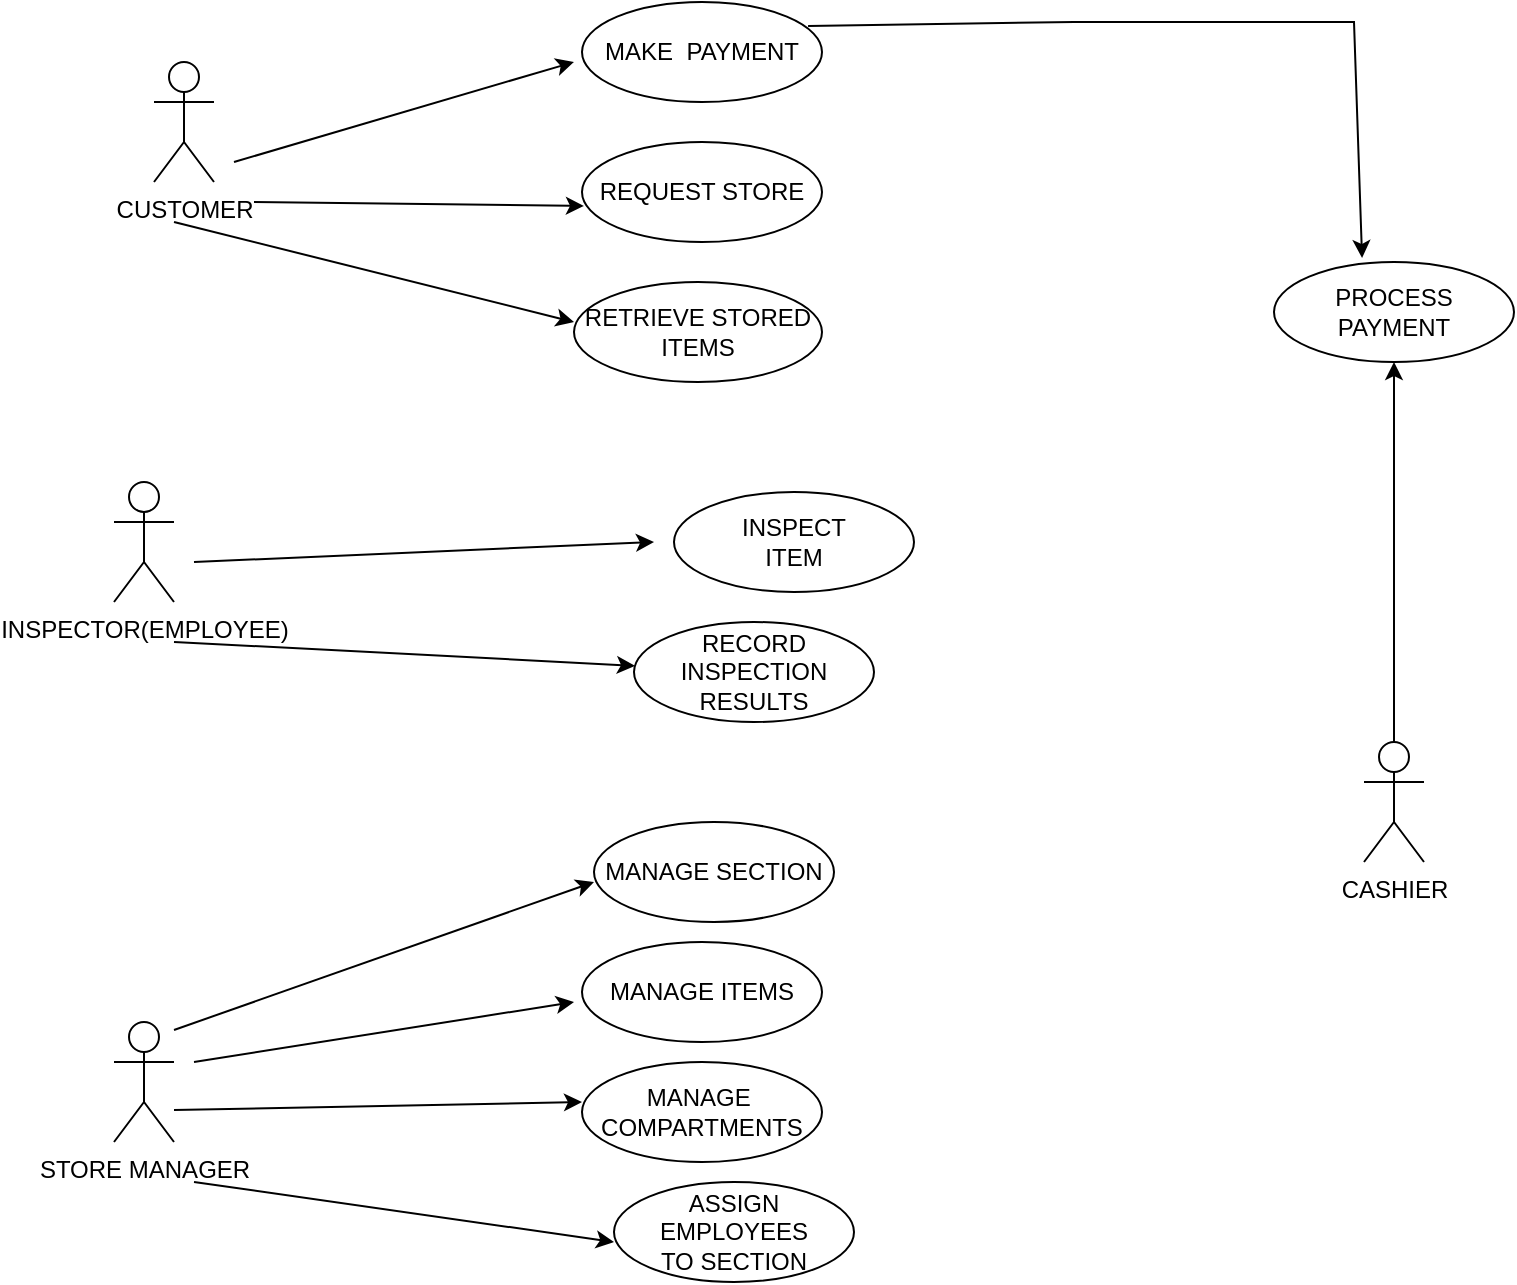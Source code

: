 <mxfile version="24.7.8" pages="3">
  <diagram id="Wm6d-QqecpQShbo6UVDQ" name="case diagram">
    <mxGraphModel dx="1114" dy="656" grid="1" gridSize="10" guides="1" tooltips="1" connect="1" arrows="1" fold="1" page="1" pageScale="1" pageWidth="827" pageHeight="1169" math="0" shadow="0">
      <root>
        <mxCell id="0" />
        <mxCell id="1" parent="0" />
        <mxCell id="Zu9ksycjhJHgyV4RBeJz-1" value="CUSTOMER&lt;div&gt;&lt;br&gt;&lt;/div&gt;" style="shape=umlActor;verticalLabelPosition=bottom;verticalAlign=top;html=1;outlineConnect=0;" parent="1" vertex="1">
          <mxGeometry x="80" y="70" width="30" height="60" as="geometry" />
        </mxCell>
        <mxCell id="Zu9ksycjhJHgyV4RBeJz-2" value="INSPECTOR(EMPLOYEE)" style="shape=umlActor;verticalLabelPosition=bottom;verticalAlign=top;html=1;outlineConnect=0;" parent="1" vertex="1">
          <mxGeometry x="60" y="280" width="30" height="60" as="geometry" />
        </mxCell>
        <mxCell id="qfDo1lDEghcRB9yXhBj3-1" value="" style="endArrow=classic;html=1;rounded=0;" parent="1" edge="1">
          <mxGeometry width="50" height="50" relative="1" as="geometry">
            <mxPoint x="90" y="150" as="sourcePoint" />
            <mxPoint x="290" y="200" as="targetPoint" />
            <Array as="points" />
          </mxGeometry>
        </mxCell>
        <mxCell id="qfDo1lDEghcRB9yXhBj3-2" value="" style="endArrow=classic;html=1;rounded=0;entryX=0.008;entryY=0.64;entryDx=0;entryDy=0;entryPerimeter=0;" parent="1" target="KTlxql1C2OEpZ5I_Aju2-2" edge="1">
          <mxGeometry width="50" height="50" relative="1" as="geometry">
            <mxPoint x="130" y="140" as="sourcePoint" />
            <mxPoint x="310" y="150" as="targetPoint" />
            <Array as="points" />
          </mxGeometry>
        </mxCell>
        <mxCell id="qfDo1lDEghcRB9yXhBj3-3" value="" style="endArrow=classic;html=1;rounded=0;" parent="1" edge="1">
          <mxGeometry width="50" height="50" relative="1" as="geometry">
            <mxPoint x="120" y="120" as="sourcePoint" />
            <mxPoint x="290" y="70" as="targetPoint" />
            <Array as="points" />
          </mxGeometry>
        </mxCell>
        <mxCell id="KTlxql1C2OEpZ5I_Aju2-1" value="RETRIEVE STORED&lt;div&gt;ITEMS&lt;/div&gt;" style="shape=ellipse;html=1;dashed=0;whiteSpace=wrap;perimeter=ellipsePerimeter;" parent="1" vertex="1">
          <mxGeometry x="290" y="180" width="124" height="50" as="geometry" />
        </mxCell>
        <mxCell id="KTlxql1C2OEpZ5I_Aju2-2" value="REQUEST STORE" style="shape=ellipse;html=1;dashed=0;whiteSpace=wrap;perimeter=ellipsePerimeter;" parent="1" vertex="1">
          <mxGeometry x="294" y="110" width="120" height="50" as="geometry" />
        </mxCell>
        <mxCell id="KTlxql1C2OEpZ5I_Aju2-3" value="MAKE&amp;nbsp; PAYMENT" style="shape=ellipse;html=1;dashed=0;whiteSpace=wrap;perimeter=ellipsePerimeter;" parent="1" vertex="1">
          <mxGeometry x="294" y="40" width="120" height="50" as="geometry" />
        </mxCell>
        <mxCell id="MQ_9XI9LnfZt5A1Uwhlq-1" value="" style="endArrow=classic;html=1;rounded=0;exitX=1;exitY=1.333;exitDx=0;exitDy=0;exitPerimeter=0;" parent="1" source="Zu9ksycjhJHgyV4RBeJz-2" target="MQ_9XI9LnfZt5A1Uwhlq-6" edge="1">
          <mxGeometry width="50" height="50" relative="1" as="geometry">
            <mxPoint x="150" y="410" as="sourcePoint" />
            <mxPoint x="340" y="470" as="targetPoint" />
            <Array as="points" />
          </mxGeometry>
        </mxCell>
        <mxCell id="MQ_9XI9LnfZt5A1Uwhlq-3" value="" style="endArrow=classic;html=1;rounded=0;" parent="1" edge="1">
          <mxGeometry width="50" height="50" relative="1" as="geometry">
            <mxPoint x="100" y="320" as="sourcePoint" />
            <mxPoint x="330" y="310" as="targetPoint" />
            <Array as="points" />
          </mxGeometry>
        </mxCell>
        <mxCell id="MQ_9XI9LnfZt5A1Uwhlq-4" value="INSPECT&lt;div&gt;ITEM&lt;/div&gt;" style="shape=ellipse;html=1;dashed=0;whiteSpace=wrap;perimeter=ellipsePerimeter;" parent="1" vertex="1">
          <mxGeometry x="340" y="285" width="120" height="50" as="geometry" />
        </mxCell>
        <mxCell id="MQ_9XI9LnfZt5A1Uwhlq-6" value="RECORD INSPECTION RESULTS" style="shape=ellipse;html=1;dashed=0;whiteSpace=wrap;perimeter=ellipsePerimeter;" parent="1" vertex="1">
          <mxGeometry x="320" y="350" width="120" height="50" as="geometry" />
        </mxCell>
        <mxCell id="OsdXpdcDx-zBKPIdB7GK-1" value="STORE MANAGER" style="shape=umlActor;verticalLabelPosition=bottom;verticalAlign=top;html=1;outlineConnect=0;" parent="1" vertex="1">
          <mxGeometry x="60" y="550" width="30" height="60" as="geometry" />
        </mxCell>
        <mxCell id="qkoI-hzpnSbX_jnpn5SF-1" value="" style="endArrow=classic;html=1;rounded=0;" parent="1" edge="1">
          <mxGeometry width="50" height="50" relative="1" as="geometry">
            <mxPoint x="90" y="554" as="sourcePoint" />
            <mxPoint x="300" y="480" as="targetPoint" />
            <Array as="points" />
          </mxGeometry>
        </mxCell>
        <mxCell id="qkoI-hzpnSbX_jnpn5SF-2" value="" style="endArrow=classic;html=1;rounded=0;" parent="1" edge="1">
          <mxGeometry width="50" height="50" relative="1" as="geometry">
            <mxPoint x="100" y="570" as="sourcePoint" />
            <mxPoint x="290" y="540" as="targetPoint" />
            <Array as="points" />
          </mxGeometry>
        </mxCell>
        <mxCell id="qkoI-hzpnSbX_jnpn5SF-3" value="" style="endArrow=classic;html=1;rounded=0;" parent="1" edge="1">
          <mxGeometry width="50" height="50" relative="1" as="geometry">
            <mxPoint x="90" y="594" as="sourcePoint" />
            <mxPoint x="294" y="590" as="targetPoint" />
            <Array as="points" />
          </mxGeometry>
        </mxCell>
        <mxCell id="qkoI-hzpnSbX_jnpn5SF-4" value="" style="endArrow=classic;html=1;rounded=0;" parent="1" edge="1">
          <mxGeometry width="50" height="50" relative="1" as="geometry">
            <mxPoint x="100" y="630" as="sourcePoint" />
            <mxPoint x="310" y="660" as="targetPoint" />
            <Array as="points" />
          </mxGeometry>
        </mxCell>
        <mxCell id="qkoI-hzpnSbX_jnpn5SF-5" value="MANAGE SECTION" style="shape=ellipse;html=1;dashed=0;whiteSpace=wrap;perimeter=ellipsePerimeter;" parent="1" vertex="1">
          <mxGeometry x="300" y="450" width="120" height="50" as="geometry" />
        </mxCell>
        <mxCell id="qkoI-hzpnSbX_jnpn5SF-6" value="MANAGE ITEMS" style="shape=ellipse;html=1;dashed=0;whiteSpace=wrap;perimeter=ellipsePerimeter;" parent="1" vertex="1">
          <mxGeometry x="294" y="510" width="120" height="50" as="geometry" />
        </mxCell>
        <mxCell id="qkoI-hzpnSbX_jnpn5SF-7" value="MANAGE&amp;nbsp;&lt;div&gt;COMPARTMENTS&lt;/div&gt;" style="shape=ellipse;html=1;dashed=0;whiteSpace=wrap;perimeter=ellipsePerimeter;" parent="1" vertex="1">
          <mxGeometry x="294" y="570" width="120" height="50" as="geometry" />
        </mxCell>
        <mxCell id="qkoI-hzpnSbX_jnpn5SF-8" value="ASSIGN EMPLOYEES&lt;div&gt;TO SECTION&lt;/div&gt;" style="shape=ellipse;html=1;dashed=0;whiteSpace=wrap;perimeter=ellipsePerimeter;" parent="1" vertex="1">
          <mxGeometry x="310" y="630" width="120" height="50" as="geometry" />
        </mxCell>
        <mxCell id="_NF3fIG7gKdU745O4orO-1" value="CASHIER" style="shape=umlActor;verticalLabelPosition=bottom;verticalAlign=top;html=1;outlineConnect=0;" parent="1" vertex="1">
          <mxGeometry x="685" y="410" width="30" height="60" as="geometry" />
        </mxCell>
        <mxCell id="m84Nhd8vpNoI6eAaijyp-1" value="PROCESS&lt;div&gt;PAYMENT&lt;/div&gt;" style="shape=ellipse;html=1;dashed=0;whiteSpace=wrap;perimeter=ellipsePerimeter;" parent="1" vertex="1">
          <mxGeometry x="640" y="170" width="120" height="50" as="geometry" />
        </mxCell>
        <mxCell id="m84Nhd8vpNoI6eAaijyp-2" value="" style="endArrow=classic;html=1;rounded=0;entryX=0.367;entryY=-0.04;entryDx=0;entryDy=0;entryPerimeter=0;exitX=0.942;exitY=0.24;exitDx=0;exitDy=0;exitPerimeter=0;" parent="1" source="KTlxql1C2OEpZ5I_Aju2-3" target="m84Nhd8vpNoI6eAaijyp-1" edge="1">
          <mxGeometry width="50" height="50" relative="1" as="geometry">
            <mxPoint x="414" y="60" as="sourcePoint" />
            <mxPoint x="670" y="160" as="targetPoint" />
            <Array as="points">
              <mxPoint x="540" y="50" />
              <mxPoint x="680" y="50" />
            </Array>
          </mxGeometry>
        </mxCell>
        <mxCell id="m84Nhd8vpNoI6eAaijyp-4" value="" style="endArrow=classic;html=1;rounded=0;entryX=0.5;entryY=1;entryDx=0;entryDy=0;" parent="1" source="_NF3fIG7gKdU745O4orO-1" target="m84Nhd8vpNoI6eAaijyp-1" edge="1">
          <mxGeometry width="50" height="50" relative="1" as="geometry">
            <mxPoint x="570" y="290" as="sourcePoint" />
            <mxPoint x="710" y="230" as="targetPoint" />
            <Array as="points" />
          </mxGeometry>
        </mxCell>
      </root>
    </mxGraphModel>
  </diagram>
  <diagram id="0puwLUdRiRTiXRyJYKNY" name="SEQUENCE DIAGRAM">
    <mxGraphModel dx="1114" dy="656" grid="1" gridSize="10" guides="1" tooltips="1" connect="1" arrows="1" fold="1" page="1" pageScale="1" pageWidth="827" pageHeight="1169" math="0" shadow="0">
      <root>
        <mxCell id="0" />
        <mxCell id="1" parent="0" />
        <mxCell id="RDrEmwnQEciRfHF7LaXI-1" value="CUSTOMER" style="shape=umlActor;verticalLabelPosition=bottom;verticalAlign=top;html=1;outlineConnect=0;" vertex="1" parent="1">
          <mxGeometry x="30" y="80" width="30" height="60" as="geometry" />
        </mxCell>
        <mxCell id="RDrEmwnQEciRfHF7LaXI-2" value="CUSTOMER" style="shape=umlActor;verticalLabelPosition=bottom;verticalAlign=top;html=1;outlineConnect=0;" vertex="1" parent="1">
          <mxGeometry x="20" y="420" width="30" height="60" as="geometry" />
        </mxCell>
        <mxCell id="0SbQCJREwDqJKFckqPQm-2" value="" style="endArrow=none;dashed=1;html=1;rounded=0;entryX=0.5;entryY=1;entryDx=0;entryDy=0;" edge="1" parent="1" source="IF_aNU6R3ApoN9y3dsh1-2" target="IF_aNU6R3ApoN9y3dsh1-1">
          <mxGeometry width="50" height="50" relative="1" as="geometry">
            <mxPoint x="180" y="480" as="sourcePoint" />
            <mxPoint x="180" y="40" as="targetPoint" />
          </mxGeometry>
        </mxCell>
        <mxCell id="y_AeCnA_6mpIFFM0z5iH-1" value="" style="endArrow=none;dashed=1;html=1;rounded=0;entryX=0.578;entryY=0.9;entryDx=0;entryDy=0;entryPerimeter=0;" edge="1" parent="1" source="smsW5F1-azFMmnp23dio-3" target="smsW5F1-azFMmnp23dio-2">
          <mxGeometry width="50" height="50" relative="1" as="geometry">
            <mxPoint x="350" y="480" as="sourcePoint" />
            <mxPoint x="350" y="40" as="targetPoint" />
          </mxGeometry>
        </mxCell>
        <mxCell id="azJrmdDbvgC05cmMF-SE-1" value="" style="endArrow=none;dashed=1;html=1;rounded=0;" edge="1" parent="1" target="RDrEmwnQEciRfHF7LaXI-1">
          <mxGeometry width="50" height="50" relative="1" as="geometry">
            <mxPoint x="40" y="410" as="sourcePoint" />
            <mxPoint x="45" y="140" as="targetPoint" />
          </mxGeometry>
        </mxCell>
        <mxCell id="NbxRhmc9NIF_uTxgbYLN-1" value="" style="endArrow=none;dashed=1;html=1;rounded=0;entryX=0.5;entryY=0;entryDx=0;entryDy=0;" edge="1" parent="1" source="smsW5F1-azFMmnp23dio-6" target="smsW5F1-azFMmnp23dio-5">
          <mxGeometry width="50" height="50" relative="1" as="geometry">
            <mxPoint x="580" y="480" as="sourcePoint" />
            <mxPoint x="580" y="40" as="targetPoint" />
          </mxGeometry>
        </mxCell>
        <mxCell id="aPep_hfYJA2nOCoR2grP-1" value="" style="endArrow=none;dashed=1;html=1;rounded=0;entryX=0.5;entryY=1;entryDx=0;entryDy=0;exitX=0.5;exitY=0;exitDx=0;exitDy=0;" edge="1" parent="1" source="lPWMPkE8ndfndyWLXXsZ-2" target="lPWMPkE8ndfndyWLXXsZ-1">
          <mxGeometry width="50" height="50" relative="1" as="geometry">
            <mxPoint x="720" y="460" as="sourcePoint" />
            <mxPoint x="725" y="120" as="targetPoint" />
          </mxGeometry>
        </mxCell>
        <mxCell id="IF_aNU6R3ApoN9y3dsh1-1" value="STORE SYSTEM" style="html=1;dashed=0;whiteSpace=wrap;" vertex="1" parent="1">
          <mxGeometry x="140" y="100" width="100" height="20" as="geometry" />
        </mxCell>
        <mxCell id="IF_aNU6R3ApoN9y3dsh1-2" value="STORE SYSTEM" style="html=1;dashed=0;whiteSpace=wrap;" vertex="1" parent="1">
          <mxGeometry x="130" y="430" width="110" height="20" as="geometry" />
        </mxCell>
        <mxCell id="smsW5F1-azFMmnp23dio-2" value="SECTION" style="html=1;dashed=0;whiteSpace=wrap;" vertex="1" parent="1">
          <mxGeometry x="310" y="100" width="90" height="20" as="geometry" />
        </mxCell>
        <mxCell id="smsW5F1-azFMmnp23dio-3" value="SECTION" style="html=1;dashed=0;whiteSpace=wrap;" vertex="1" parent="1">
          <mxGeometry x="310" y="430" width="90" height="20" as="geometry" />
        </mxCell>
        <mxCell id="smsW5F1-azFMmnp23dio-5" value="COMPARTMENT" style="html=1;dashed=0;whiteSpace=wrap;" vertex="1" parent="1">
          <mxGeometry x="530" y="100" width="100" height="20" as="geometry" />
        </mxCell>
        <mxCell id="smsW5F1-azFMmnp23dio-6" value="COMPARTMENT" style="html=1;dashed=0;whiteSpace=wrap;" vertex="1" parent="1">
          <mxGeometry x="530" y="430" width="100" height="20" as="geometry" />
        </mxCell>
        <mxCell id="lPWMPkE8ndfndyWLXXsZ-1" value="ITEM" style="html=1;dashed=0;whiteSpace=wrap;" vertex="1" parent="1">
          <mxGeometry x="690" y="100" width="50" height="20" as="geometry" />
        </mxCell>
        <mxCell id="lPWMPkE8ndfndyWLXXsZ-2" value="ITEM" style="html=1;dashed=0;whiteSpace=wrap;" vertex="1" parent="1">
          <mxGeometry x="690" y="430" width="50" height="20" as="geometry" />
        </mxCell>
        <mxCell id="6vgF4qxWH3yMS1Xal2ZS-2" value="" style="endArrow=none;dashed=1;html=1;rounded=0;exitX=0.4;exitY=1.1;exitDx=0;exitDy=0;exitPerimeter=0;" edge="1" parent="1" source="6vgF4qxWH3yMS1Xal2ZS-3">
          <mxGeometry width="50" height="50" relative="1" as="geometry">
            <mxPoint x="790" y="480" as="sourcePoint" />
            <mxPoint x="794.865" y="120" as="targetPoint" />
          </mxGeometry>
        </mxCell>
        <mxCell id="6vgF4qxWH3yMS1Xal2ZS-3" value="PAYMENT" style="html=1;dashed=0;whiteSpace=wrap;" vertex="1" parent="1">
          <mxGeometry x="770" y="430" width="60" height="20" as="geometry" />
        </mxCell>
        <mxCell id="6vgF4qxWH3yMS1Xal2ZS-4" value="PAYMENT" style="html=1;dashed=0;whiteSpace=wrap;" vertex="1" parent="1">
          <mxGeometry x="770" y="100" width="60" height="20" as="geometry" />
        </mxCell>
        <mxCell id="dMGEiw3IybYfNvBxGhA5-2" value="" style="endArrow=classic;html=1;rounded=0;" edge="1" parent="1">
          <mxGeometry width="50" height="50" relative="1" as="geometry">
            <mxPoint x="40" y="200" as="sourcePoint" />
            <mxPoint x="190" y="200" as="targetPoint" />
          </mxGeometry>
        </mxCell>
        <mxCell id="dMGEiw3IybYfNvBxGhA5-3" value="" style="endArrow=classic;html=1;rounded=0;" edge="1" parent="1">
          <mxGeometry width="50" height="50" relative="1" as="geometry">
            <mxPoint x="40" y="320" as="sourcePoint" />
            <mxPoint x="190" y="320" as="targetPoint" />
          </mxGeometry>
        </mxCell>
        <mxCell id="dMGEiw3IybYfNvBxGhA5-4" value="" style="endArrow=classic;html=1;rounded=0;" edge="1" parent="1">
          <mxGeometry width="50" height="50" relative="1" as="geometry">
            <mxPoint x="180" y="410" as="sourcePoint" />
            <mxPoint x="30" y="410" as="targetPoint" />
          </mxGeometry>
        </mxCell>
        <mxCell id="f07lgy6V1b6EMRn599JU-1" value="" style="endArrow=classic;html=1;rounded=0;" edge="1" parent="1">
          <mxGeometry width="50" height="50" relative="1" as="geometry">
            <mxPoint x="190" y="220" as="sourcePoint" />
            <mxPoint x="360" y="220" as="targetPoint" />
          </mxGeometry>
        </mxCell>
        <mxCell id="DLL7jYkTzLbW7O1lHjL4-1" value="" style="endArrow=classic;html=1;rounded=0;" edge="1" parent="1">
          <mxGeometry width="50" height="50" relative="1" as="geometry">
            <mxPoint x="360" y="250" as="sourcePoint" />
            <mxPoint x="580" y="250" as="targetPoint" />
          </mxGeometry>
        </mxCell>
        <mxCell id="GOcOL2bTG9ED-qSTwpLc-1" value="" style="endArrow=classic;html=1;rounded=0;" edge="1" parent="1">
          <mxGeometry width="50" height="50" relative="1" as="geometry">
            <mxPoint x="580" y="280" as="sourcePoint" />
            <mxPoint x="720" y="280" as="targetPoint" />
          </mxGeometry>
        </mxCell>
        <mxCell id="K7p3fIpgUFxs0wH_V9KH-1" value="" style="endArrow=classic;html=1;rounded=0;" edge="1" parent="1">
          <mxGeometry width="50" height="50" relative="1" as="geometry">
            <mxPoint x="720" y="310" as="sourcePoint" />
            <mxPoint x="180" y="300" as="targetPoint" />
          </mxGeometry>
        </mxCell>
        <mxCell id="ohBzJ6WMXeH6-Ls1MBvq-1" value="" style="endArrow=classic;html=1;rounded=0;" edge="1" parent="1">
          <mxGeometry width="50" height="50" relative="1" as="geometry">
            <mxPoint x="180" y="350" as="sourcePoint" />
            <mxPoint x="800" y="350" as="targetPoint" />
          </mxGeometry>
        </mxCell>
        <mxCell id="ohBzJ6WMXeH6-Ls1MBvq-2" value="" style="endArrow=classic;html=1;rounded=0;" edge="1" parent="1">
          <mxGeometry width="50" height="50" relative="1" as="geometry">
            <mxPoint x="790" y="400" as="sourcePoint" />
            <mxPoint x="180" y="400" as="targetPoint" />
          </mxGeometry>
        </mxCell>
        <mxCell id="6d-fIipLyde8zl-53elh-1" value="Request to store" style="text;html=1;align=center;verticalAlign=middle;resizable=0;points=[];autosize=1;strokeColor=none;fillColor=none;" vertex="1" parent="1">
          <mxGeometry x="40" y="170" width="110" height="30" as="geometry" />
        </mxCell>
        <mxCell id="6d-fIipLyde8zl-53elh-2" value="make payment" style="text;html=1;align=center;verticalAlign=middle;resizable=0;points=[];autosize=1;strokeColor=none;fillColor=none;" vertex="1" parent="1">
          <mxGeometry x="50" y="290" width="100" height="30" as="geometry" />
        </mxCell>
        <mxCell id="qpHmwVL7tBejP5pIzCFN-1" value="provide receipt" style="text;html=1;align=center;verticalAlign=middle;resizable=0;points=[];autosize=1;strokeColor=none;fillColor=none;" vertex="1" parent="1">
          <mxGeometry x="50" y="380" width="100" height="30" as="geometry" />
        </mxCell>
        <mxCell id="zXpuCyQkj8K8Ra4nCFr_-1" value="find available section" style="text;html=1;align=center;verticalAlign=middle;resizable=0;points=[];autosize=1;strokeColor=none;fillColor=none;" vertex="1" parent="1">
          <mxGeometry x="200" y="190" width="130" height="30" as="geometry" />
        </mxCell>
        <mxCell id="8JaK56GWPbWQMMX5bC4U-1" value="confirm items stored" style="text;html=1;align=center;verticalAlign=middle;resizable=0;points=[];autosize=1;strokeColor=none;fillColor=none;" vertex="1" parent="1">
          <mxGeometry x="200" y="268" width="130" height="30" as="geometry" />
        </mxCell>
        <mxCell id="7AMDoX42foADd7hRkFM3-1" value="process payment" style="text;html=1;align=center;verticalAlign=middle;resizable=0;points=[];autosize=1;strokeColor=none;fillColor=none;" vertex="1" parent="1">
          <mxGeometry x="200" y="320" width="110" height="30" as="geometry" />
        </mxCell>
        <mxCell id="7AMDoX42foADd7hRkFM3-2" value="confirm payment" style="text;html=1;align=center;verticalAlign=middle;resizable=0;points=[];autosize=1;strokeColor=none;fillColor=none;" vertex="1" parent="1">
          <mxGeometry x="210" y="368" width="110" height="30" as="geometry" />
        </mxCell>
        <mxCell id="BAkwnEVT7qyZ9Hy1M3mp-1" value="available compartment" style="text;html=1;align=center;verticalAlign=middle;resizable=0;points=[];autosize=1;strokeColor=none;fillColor=none;" vertex="1" parent="1">
          <mxGeometry x="390" y="220" width="140" height="30" as="geometry" />
        </mxCell>
        <mxCell id="ZojUOFTTCSOVjGrkbmka-1" value="store item" style="text;html=1;align=center;verticalAlign=middle;resizable=0;points=[];autosize=1;strokeColor=none;fillColor=none;" vertex="1" parent="1">
          <mxGeometry x="600" y="250" width="80" height="30" as="geometry" />
        </mxCell>
      </root>
    </mxGraphModel>
  </diagram>
  <diagram id="MCSQdmM6O-ozodgLT861" name="class diagram">
    <mxGraphModel dx="1114" dy="1825" grid="1" gridSize="10" guides="1" tooltips="1" connect="1" arrows="1" fold="1" page="1" pageScale="1" pageWidth="827" pageHeight="1169" math="0" shadow="0">
      <root>
        <mxCell id="0" />
        <mxCell id="1" parent="0" />
        <mxCell id="GK31FyS1bwLIZWPYTOud-1" value="SECTION" style="swimlane;childLayout=stackLayout;horizontal=1;startSize=50;horizontalStack=0;rounded=1;fontSize=14;fontStyle=0;strokeWidth=2;resizeParent=0;resizeLast=1;shadow=0;dashed=0;align=center;arcSize=4;whiteSpace=wrap;html=1;" vertex="1" parent="1">
          <mxGeometry x="194" y="-32" width="220" height="120" as="geometry" />
        </mxCell>
        <mxCell id="GK31FyS1bwLIZWPYTOud-2" value="section id int&lt;div&gt;section name :string&lt;/div&gt;" style="align=left;strokeColor=none;fillColor=none;spacingLeft=4;fontSize=12;verticalAlign=top;resizable=0;rotatable=0;part=1;html=1;" vertex="1" parent="GK31FyS1bwLIZWPYTOud-1">
          <mxGeometry y="50" width="220" height="70" as="geometry" />
        </mxCell>
        <mxCell id="GK31FyS1bwLIZWPYTOud-5" value="EMPLOYEE" style="swimlane;childLayout=stackLayout;horizontal=1;startSize=50;horizontalStack=0;rounded=1;fontSize=14;fontStyle=0;strokeWidth=2;resizeParent=0;resizeLast=1;shadow=0;dashed=0;align=center;arcSize=4;whiteSpace=wrap;html=1;" vertex="1" parent="1">
          <mxGeometry x="10" y="270" width="160" height="120" as="geometry" />
        </mxCell>
        <mxCell id="GK31FyS1bwLIZWPYTOud-6" value="employee id int&lt;div&gt;name:string&lt;/div&gt;" style="align=left;strokeColor=none;fillColor=none;spacingLeft=4;fontSize=12;verticalAlign=top;resizable=0;rotatable=0;part=1;html=1;" vertex="1" parent="GK31FyS1bwLIZWPYTOud-5">
          <mxGeometry y="50" width="160" height="70" as="geometry" />
        </mxCell>
        <mxCell id="GK31FyS1bwLIZWPYTOud-7" value="COMPARTMENT" style="swimlane;childLayout=stackLayout;horizontal=1;startSize=50;horizontalStack=0;rounded=1;fontSize=14;fontStyle=0;strokeWidth=2;resizeParent=0;resizeLast=1;shadow=0;dashed=0;align=center;arcSize=4;whiteSpace=wrap;html=1;" vertex="1" parent="1">
          <mxGeometry x="290" y="200" width="160" height="120" as="geometry" />
        </mxCell>
        <mxCell id="GK31FyS1bwLIZWPYTOud-8" value="compartment id int&lt;div&gt;compartment name: string&lt;/div&gt;" style="align=left;strokeColor=none;fillColor=none;spacingLeft=4;fontSize=12;verticalAlign=top;resizable=0;rotatable=0;part=1;html=1;" vertex="1" parent="GK31FyS1bwLIZWPYTOud-7">
          <mxGeometry y="50" width="160" height="70" as="geometry" />
        </mxCell>
        <mxCell id="GK31FyS1bwLIZWPYTOud-9" value="CUSTOMER" style="swimlane;childLayout=stackLayout;horizontal=1;startSize=30;horizontalStack=0;rounded=1;fontSize=14;fontStyle=0;strokeWidth=2;resizeParent=0;resizeLast=1;shadow=0;dashed=0;align=center;arcSize=4;whiteSpace=wrap;html=1;" vertex="1" parent="1">
          <mxGeometry x="600" y="150" width="160" height="120" as="geometry" />
        </mxCell>
        <mxCell id="GK31FyS1bwLIZWPYTOud-10" value="customer id int&lt;div&gt;name :string&lt;/div&gt;" style="align=left;strokeColor=none;fillColor=none;spacingLeft=4;fontSize=12;verticalAlign=top;resizable=0;rotatable=0;part=1;html=1;" vertex="1" parent="GK31FyS1bwLIZWPYTOud-9">
          <mxGeometry y="30" width="160" height="90" as="geometry" />
        </mxCell>
        <mxCell id="GK31FyS1bwLIZWPYTOud-11" value="INSPECTION" style="swimlane;childLayout=stackLayout;horizontal=1;startSize=50;horizontalStack=0;rounded=1;fontSize=14;fontStyle=0;strokeWidth=2;resizeParent=0;resizeLast=1;shadow=0;dashed=0;align=center;arcSize=4;whiteSpace=wrap;html=1;" vertex="1" parent="1">
          <mxGeometry x="110" y="520" width="160" height="120" as="geometry" />
        </mxCell>
        <mxCell id="GK31FyS1bwLIZWPYTOud-12" value="inspection id int&lt;div&gt;inspection date :date&lt;/div&gt;" style="align=left;strokeColor=none;fillColor=none;spacingLeft=4;fontSize=12;verticalAlign=top;resizable=0;rotatable=0;part=1;html=1;" vertex="1" parent="GK31FyS1bwLIZWPYTOud-11">
          <mxGeometry y="50" width="160" height="70" as="geometry" />
        </mxCell>
        <mxCell id="GK31FyS1bwLIZWPYTOud-13" value="ITEM" style="swimlane;childLayout=stackLayout;horizontal=1;startSize=50;horizontalStack=0;rounded=1;fontSize=14;fontStyle=0;strokeWidth=2;resizeParent=0;resizeLast=1;shadow=0;dashed=0;align=center;arcSize=4;whiteSpace=wrap;html=1;" vertex="1" parent="1">
          <mxGeometry x="414" y="470" width="160" height="120" as="geometry" />
        </mxCell>
        <mxCell id="GK31FyS1bwLIZWPYTOud-14" value="item id int&lt;div&gt;name string&lt;/div&gt;" style="align=left;strokeColor=none;fillColor=none;spacingLeft=4;fontSize=12;verticalAlign=top;resizable=0;rotatable=0;part=1;html=1;" vertex="1" parent="GK31FyS1bwLIZWPYTOud-13">
          <mxGeometry y="50" width="160" height="70" as="geometry" />
        </mxCell>
        <mxCell id="GK31FyS1bwLIZWPYTOud-15" value="PAYMENT" style="swimlane;childLayout=stackLayout;horizontal=1;startSize=50;horizontalStack=0;rounded=1;fontSize=14;fontStyle=0;strokeWidth=2;resizeParent=0;resizeLast=1;shadow=0;dashed=0;align=center;arcSize=4;whiteSpace=wrap;html=1;" vertex="1" parent="1">
          <mxGeometry x="710" y="480" width="160" height="120" as="geometry">
            <mxRectangle x="710" y="480" width="110" height="50" as="alternateBounds" />
          </mxGeometry>
        </mxCell>
        <mxCell id="GK31FyS1bwLIZWPYTOud-16" value="payment id int&lt;div&gt;amount int&lt;/div&gt;" style="align=left;strokeColor=none;fillColor=none;spacingLeft=4;fontSize=12;verticalAlign=top;resizable=0;rotatable=0;part=1;html=1;" vertex="1" parent="GK31FyS1bwLIZWPYTOud-15">
          <mxGeometry y="50" width="160" height="70" as="geometry" />
        </mxCell>
        <mxCell id="EU3TtY8F5e_ak0gMqIoX-2" value="" style="endArrow=none;html=1;rounded=0;entryX=0.564;entryY=1.043;entryDx=0;entryDy=0;entryPerimeter=0;exitX=0.2;exitY=-0.033;exitDx=0;exitDy=0;exitPerimeter=0;" edge="1" parent="1" source="GK31FyS1bwLIZWPYTOud-7" target="GK31FyS1bwLIZWPYTOud-2">
          <mxGeometry width="50" height="50" relative="1" as="geometry">
            <mxPoint x="320" y="190" as="sourcePoint" />
            <mxPoint x="370" y="140" as="targetPoint" />
          </mxGeometry>
        </mxCell>
        <mxCell id="EU3TtY8F5e_ak0gMqIoX-5" value="" style="endArrow=none;html=1;rounded=0;exitX=0.619;exitY=0;exitDx=0;exitDy=0;exitPerimeter=0;" edge="1" parent="1" source="GK31FyS1bwLIZWPYTOud-5" target="GK31FyS1bwLIZWPYTOud-2">
          <mxGeometry width="50" height="50" relative="1" as="geometry">
            <mxPoint x="120" y="260" as="sourcePoint" />
            <mxPoint x="152" y="87" as="targetPoint" />
          </mxGeometry>
        </mxCell>
        <mxCell id="EU3TtY8F5e_ak0gMqIoX-6" value="" style="endArrow=none;html=1;rounded=0;entryX=0.144;entryY=1.011;entryDx=0;entryDy=0;entryPerimeter=0;exitX=0.2;exitY=-0.033;exitDx=0;exitDy=0;exitPerimeter=0;" edge="1" parent="1" target="GK31FyS1bwLIZWPYTOud-10">
          <mxGeometry width="50" height="50" relative="1" as="geometry">
            <mxPoint x="520" y="470" as="sourcePoint" />
            <mxPoint x="522" y="377" as="targetPoint" />
          </mxGeometry>
        </mxCell>
        <mxCell id="EU3TtY8F5e_ak0gMqIoX-7" value="" style="endArrow=none;html=1;rounded=0;entryX=0.569;entryY=1.033;entryDx=0;entryDy=0;entryPerimeter=0;exitX=0.588;exitY=-0.008;exitDx=0;exitDy=0;exitPerimeter=0;" edge="1" parent="1" source="GK31FyS1bwLIZWPYTOud-15" target="GK31FyS1bwLIZWPYTOud-10">
          <mxGeometry width="50" height="50" relative="1" as="geometry">
            <mxPoint x="720" y="300" as="sourcePoint" />
            <mxPoint x="722" y="207" as="targetPoint" />
          </mxGeometry>
        </mxCell>
        <mxCell id="EU3TtY8F5e_ak0gMqIoX-8" value="" style="endArrow=none;html=1;rounded=0;entryX=0.706;entryY=1.014;entryDx=0;entryDy=0;entryPerimeter=0;exitX=0.569;exitY=-0.025;exitDx=0;exitDy=0;exitPerimeter=0;" edge="1" parent="1" source="GK31FyS1bwLIZWPYTOud-11" target="GK31FyS1bwLIZWPYTOud-6">
          <mxGeometry width="50" height="50" relative="1" as="geometry">
            <mxPoint x="150" y="430" as="sourcePoint" />
            <mxPoint x="152" y="337" as="targetPoint" />
          </mxGeometry>
        </mxCell>
        <mxCell id="Ck6vd365Buc4l2B1sata-1" value="" style="endArrow=none;html=1;rounded=0;entryX=0.006;entryY=0.333;entryDx=0;entryDy=0;entryPerimeter=0;exitX=1.006;exitY=0.657;exitDx=0;exitDy=0;exitPerimeter=0;" edge="1" parent="1" source="GK31FyS1bwLIZWPYTOud-12" target="GK31FyS1bwLIZWPYTOud-13">
          <mxGeometry width="50" height="50" relative="1" as="geometry">
            <mxPoint x="310" y="560" as="sourcePoint" />
            <mxPoint x="312" y="467" as="targetPoint" />
          </mxGeometry>
        </mxCell>
        <mxCell id="Ck6vd365Buc4l2B1sata-2" value="" style="endArrow=none;html=1;rounded=0;entryX=0.444;entryY=1.014;entryDx=0;entryDy=0;entryPerimeter=0;exitX=0.319;exitY=-0.008;exitDx=0;exitDy=0;exitPerimeter=0;" edge="1" parent="1" source="GK31FyS1bwLIZWPYTOud-13" target="GK31FyS1bwLIZWPYTOud-8">
          <mxGeometry width="50" height="50" relative="1" as="geometry">
            <mxPoint x="380" y="370" as="sourcePoint" />
            <mxPoint x="382" y="277" as="targetPoint" />
          </mxGeometry>
        </mxCell>
        <mxCell id="nB4xHnXbGuO90iRjGNtQ-1" value="manages" style="text;html=1;align=center;verticalAlign=middle;resizable=0;points=[];autosize=1;strokeColor=none;fillColor=none;" vertex="1" parent="1">
          <mxGeometry x="175" y="168" width="70" height="30" as="geometry" />
        </mxCell>
        <mxCell id="ZxNnr1SNEe7H73em-Fwt-1" value="makesd" style="text;html=1;align=center;verticalAlign=middle;resizable=0;points=[];autosize=1;strokeColor=none;fillColor=none;" vertex="1" parent="1">
          <mxGeometry x="745" y="328" width="70" height="30" as="geometry" />
        </mxCell>
        <mxCell id="ZxNnr1SNEe7H73em-Fwt-2" value="stores" style="text;html=1;align=center;verticalAlign=middle;resizable=0;points=[];autosize=1;strokeColor=none;fillColor=none;" vertex="1" parent="1">
          <mxGeometry x="570" y="338" width="60" height="30" as="geometry" />
        </mxCell>
        <mxCell id="VCUYLDzm1DWkhOygUI6v-1" value="stores" style="text;html=1;align=center;verticalAlign=middle;resizable=0;points=[];autosize=1;strokeColor=none;fillColor=none;" vertex="1" parent="1">
          <mxGeometry x="400" y="348" width="60" height="30" as="geometry" />
        </mxCell>
        <mxCell id="VCUYLDzm1DWkhOygUI6v-2" value="inspected by" style="text;html=1;align=center;verticalAlign=middle;resizable=0;points=[];autosize=1;strokeColor=none;fillColor=none;" vertex="1" parent="1">
          <mxGeometry x="315" y="568" width="90" height="30" as="geometry" />
        </mxCell>
        <mxCell id="T4TOrJkSWBqdbIHw1m_f-1" value="performs" style="text;html=1;align=center;verticalAlign=middle;resizable=0;points=[];autosize=1;strokeColor=none;fillColor=none;" vertex="1" parent="1">
          <mxGeometry x="175" y="408" width="70" height="30" as="geometry" />
        </mxCell>
        <mxCell id="V04UoVzgE6kr4kjrzEyv-1" value="0" style="text;html=1;align=center;verticalAlign=middle;resizable=0;points=[];autosize=1;strokeColor=none;fillColor=none;" vertex="1" parent="1">
          <mxGeometry x="185" y="488" width="30" height="30" as="geometry" />
        </mxCell>
        <mxCell id="V04UoVzgE6kr4kjrzEyv-2" value="0" style="text;html=1;align=center;verticalAlign=middle;resizable=0;points=[];autosize=1;strokeColor=none;fillColor=none;" vertex="1" parent="1">
          <mxGeometry x="275" y="558" width="30" height="30" as="geometry" />
        </mxCell>
        <mxCell id="V04UoVzgE6kr4kjrzEyv-3" value="0" style="text;html=1;align=center;verticalAlign=middle;resizable=0;points=[];autosize=1;strokeColor=none;fillColor=none;" vertex="1" parent="1">
          <mxGeometry x="455" y="418" width="30" height="30" as="geometry" />
        </mxCell>
        <mxCell id="V04UoVzgE6kr4kjrzEyv-4" value="0" style="text;html=1;align=center;verticalAlign=middle;resizable=0;points=[];autosize=1;strokeColor=none;fillColor=none;" vertex="1" parent="1">
          <mxGeometry x="545" y="438" width="30" height="30" as="geometry" />
        </mxCell>
        <mxCell id="V04UoVzgE6kr4kjrzEyv-5" value="0" style="text;html=1;align=center;verticalAlign=middle;resizable=0;points=[];autosize=1;strokeColor=none;fillColor=none;" vertex="1" parent="1">
          <mxGeometry x="795" y="448" width="30" height="30" as="geometry" />
        </mxCell>
        <mxCell id="V04UoVzgE6kr4kjrzEyv-6" value="0" style="text;html=1;align=center;verticalAlign=middle;resizable=0;points=[];autosize=1;strokeColor=none;fillColor=none;" vertex="1" parent="1">
          <mxGeometry x="340" y="170" width="30" height="30" as="geometry" />
        </mxCell>
        <mxCell id="PnNm6S4O-ky_c6_C6TqW-1" value="0" style="text;html=1;align=center;verticalAlign=middle;resizable=0;points=[];autosize=1;strokeColor=none;fillColor=none;" vertex="1" parent="1">
          <mxGeometry x="85" y="208" width="30" height="30" as="geometry" />
        </mxCell>
        <mxCell id="PnNm6S4O-ky_c6_C6TqW-2" value="1" style="text;html=1;align=center;verticalAlign=middle;resizable=0;points=[];autosize=1;strokeColor=none;fillColor=none;" vertex="1" parent="1">
          <mxGeometry x="95" y="388" width="30" height="30" as="geometry" />
        </mxCell>
        <mxCell id="PnNm6S4O-ky_c6_C6TqW-3" value="1" style="text;html=1;align=center;verticalAlign=middle;resizable=0;points=[];autosize=1;strokeColor=none;fillColor=none;" vertex="1" parent="1">
          <mxGeometry x="335" y="318" width="30" height="30" as="geometry" />
        </mxCell>
        <mxCell id="PnNm6S4O-ky_c6_C6TqW-4" value="1" style="text;html=1;align=center;verticalAlign=middle;resizable=0;points=[];autosize=1;strokeColor=none;fillColor=none;" vertex="1" parent="1">
          <mxGeometry x="585" y="268" width="30" height="30" as="geometry" />
        </mxCell>
        <mxCell id="PnNm6S4O-ky_c6_C6TqW-5" value="1" style="text;html=1;align=center;verticalAlign=middle;resizable=0;points=[];autosize=1;strokeColor=none;fillColor=none;" vertex="1" parent="1">
          <mxGeometry x="705" y="278" width="30" height="30" as="geometry" />
        </mxCell>
        <mxCell id="PnNm6S4O-ky_c6_C6TqW-6" value="1" style="text;html=1;align=center;verticalAlign=middle;resizable=0;points=[];autosize=1;strokeColor=none;fillColor=none;" vertex="1" parent="1">
          <mxGeometry x="225" y="98" width="30" height="30" as="geometry" />
        </mxCell>
        <mxCell id="PnNm6S4O-ky_c6_C6TqW-8" value="1" style="text;html=1;align=center;verticalAlign=middle;resizable=0;points=[];autosize=1;strokeColor=none;fillColor=none;" vertex="1" parent="1">
          <mxGeometry x="335" y="88" width="30" height="30" as="geometry" />
        </mxCell>
        <mxCell id="PnNm6S4O-ky_c6_C6TqW-9" value="has" style="text;html=1;align=center;verticalAlign=middle;resizable=0;points=[];autosize=1;strokeColor=none;fillColor=none;" vertex="1" parent="1">
          <mxGeometry x="330" y="128" width="40" height="30" as="geometry" />
        </mxCell>
        <mxCell id="7qEjULpMyjJmtxBKGCH2-1" value="1" style="text;html=1;align=center;verticalAlign=middle;resizable=0;points=[];autosize=1;strokeColor=none;fillColor=none;" vertex="1" parent="1">
          <mxGeometry x="375" y="488" width="30" height="30" as="geometry" />
        </mxCell>
      </root>
    </mxGraphModel>
  </diagram>
</mxfile>
